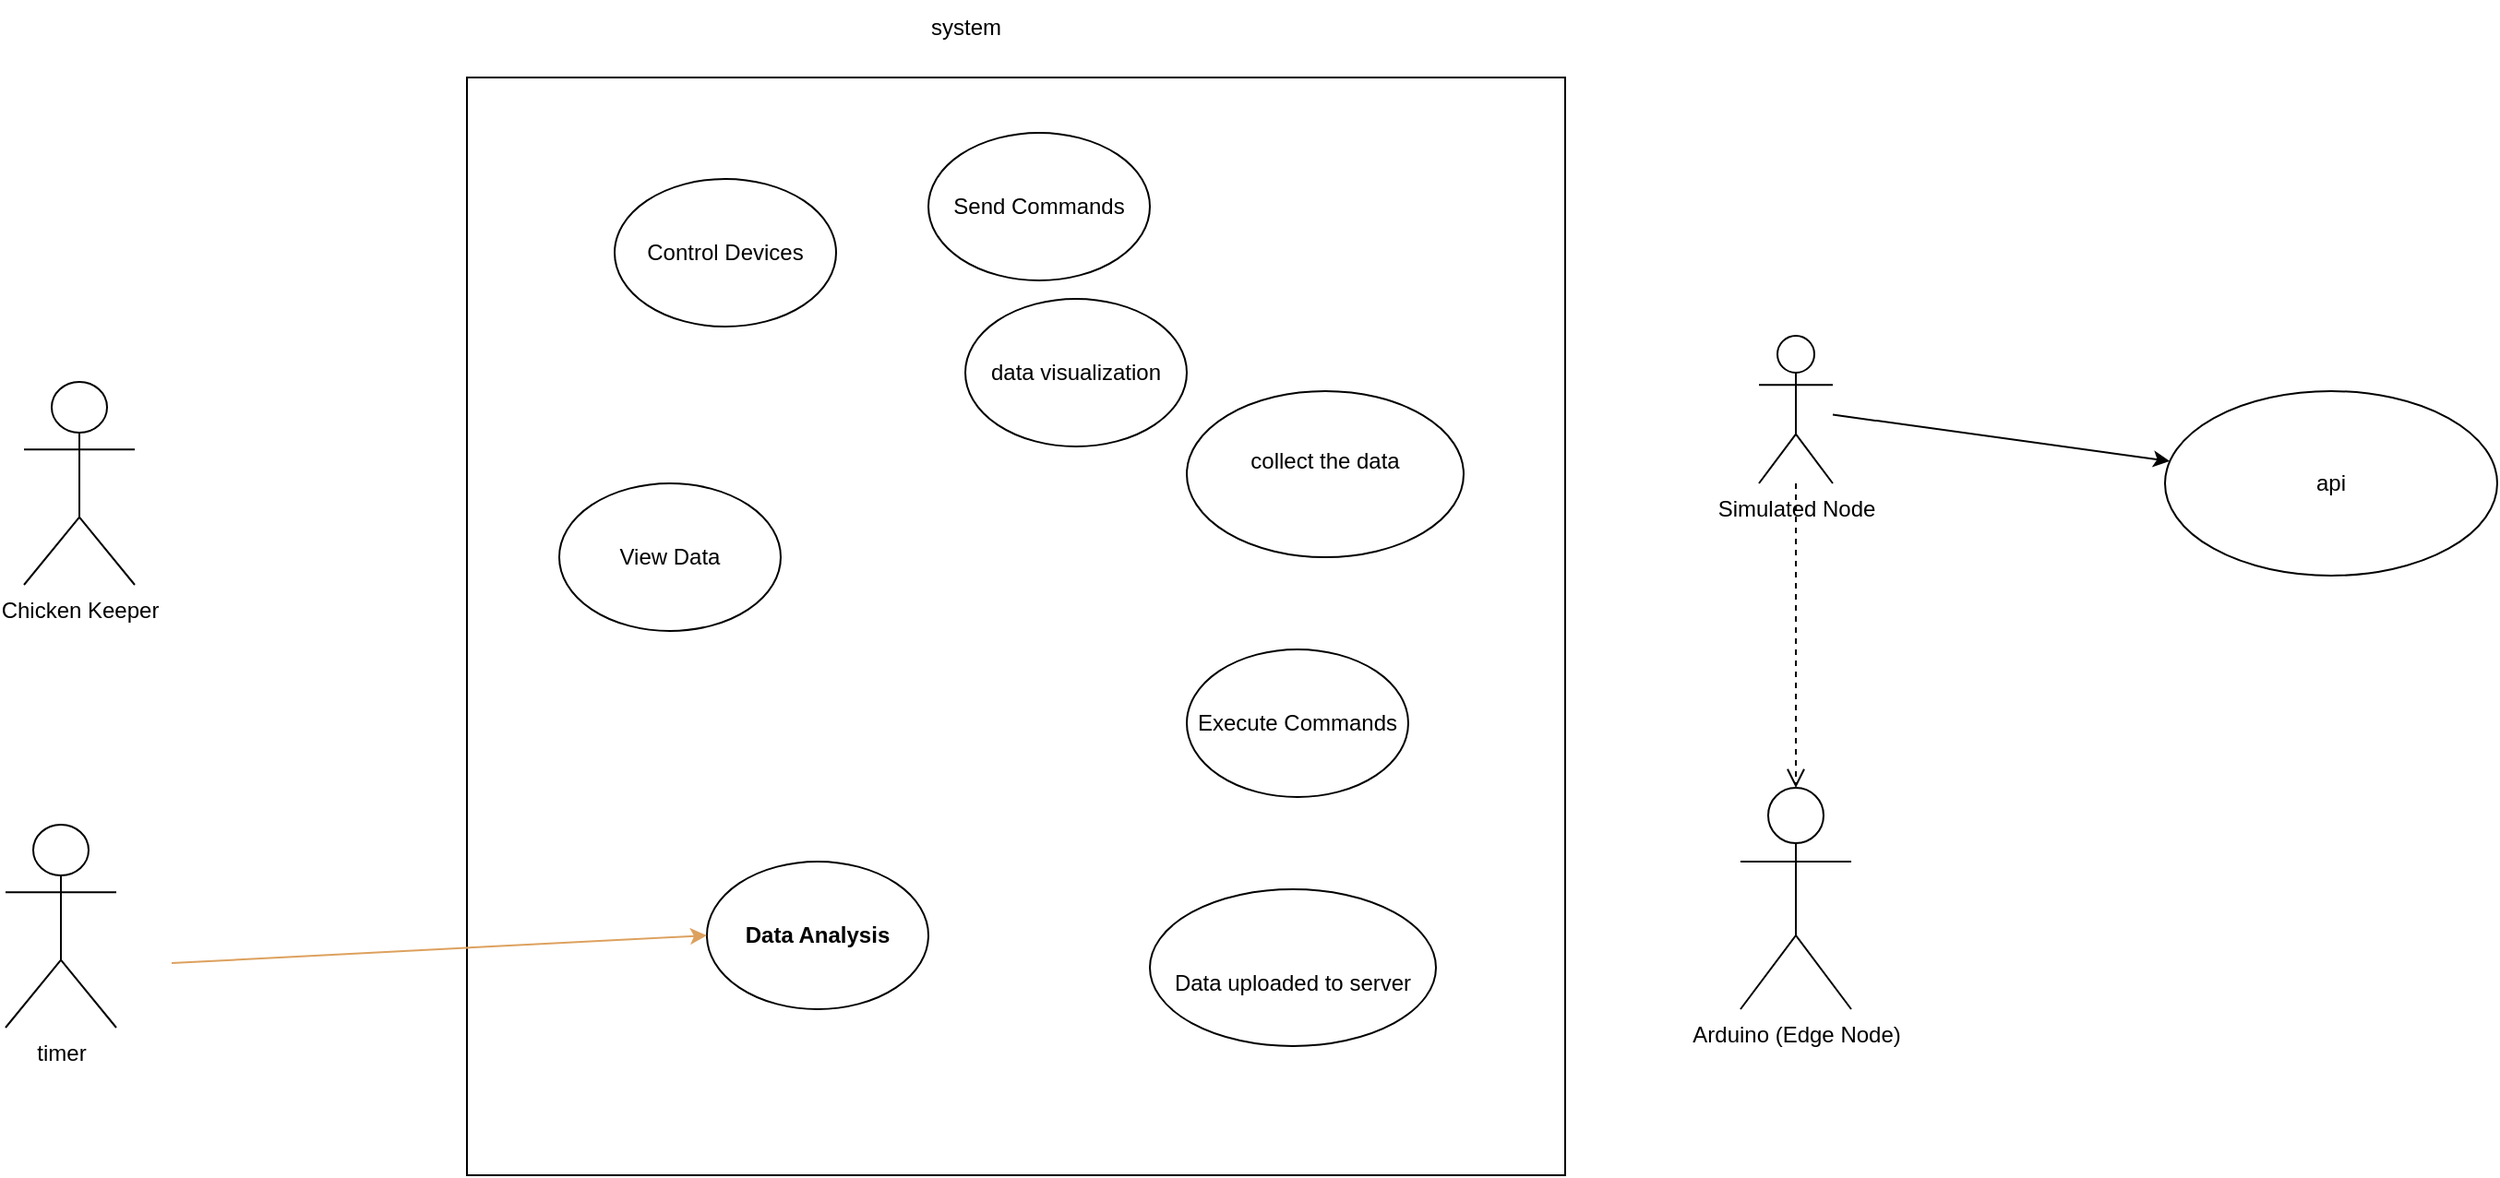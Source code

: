 <mxfile version="25.0.1">
  <diagram name="第 1 页" id="ES20mQ7BriOLf49WPt9J">
    <mxGraphModel dx="1334" dy="1992" grid="1" gridSize="10" guides="1" tooltips="1" connect="1" arrows="1" fold="1" page="1" pageScale="1" pageWidth="827" pageHeight="1169" math="0" shadow="0">
      <root>
        <mxCell id="0" />
        <mxCell id="1" parent="0" />
        <mxCell id="FF4aMpnsXdKDseANjQS0-1" value="Chicken Keeper" style="shape=umlActor;verticalLabelPosition=bottom;verticalAlign=top;html=1;outlineConnect=0;" vertex="1" parent="1">
          <mxGeometry x="150" y="205" width="60" height="110" as="geometry" />
        </mxCell>
        <mxCell id="FF4aMpnsXdKDseANjQS0-7" value="&lt;meta charset=&quot;utf-8&quot;&gt;Arduino (Edge Node)" style="shape=umlActor;verticalLabelPosition=bottom;verticalAlign=top;html=1;outlineConnect=0;" vertex="1" parent="1">
          <mxGeometry x="1080" y="425" width="60" height="120" as="geometry" />
        </mxCell>
        <mxCell id="FF4aMpnsXdKDseANjQS0-13" value="&lt;span style=&quot;text-wrap-mode: nowrap;&quot;&gt;api&lt;/span&gt;" style="ellipse;whiteSpace=wrap;html=1;" vertex="1" parent="1">
          <mxGeometry x="1310" y="210" width="180" height="100" as="geometry" />
        </mxCell>
        <mxCell id="FF4aMpnsXdKDseANjQS0-29" value="&lt;meta charset=&quot;utf-8&quot;&gt;Simulated Node" style="shape=umlActor;verticalLabelPosition=bottom;verticalAlign=top;html=1;outlineConnect=0;" vertex="1" parent="1">
          <mxGeometry x="1090" y="180" width="40" height="80" as="geometry" />
        </mxCell>
        <mxCell id="FF4aMpnsXdKDseANjQS0-31" value="" style="endArrow=classic;html=1;rounded=0;" edge="1" parent="1" source="FF4aMpnsXdKDseANjQS0-29" target="FF4aMpnsXdKDseANjQS0-13">
          <mxGeometry width="50" height="50" relative="1" as="geometry">
            <mxPoint x="1300" y="280" as="sourcePoint" />
            <mxPoint x="1210" y="240" as="targetPoint" />
          </mxGeometry>
        </mxCell>
        <mxCell id="FF4aMpnsXdKDseANjQS0-39" value="" style="html=1;verticalAlign=bottom;endArrow=open;dashed=1;endSize=8;curved=0;rounded=0;" edge="1" parent="1" source="FF4aMpnsXdKDseANjQS0-29" target="FF4aMpnsXdKDseANjQS0-7">
          <mxGeometry relative="1" as="geometry">
            <mxPoint x="1200" y="310" as="sourcePoint" />
            <mxPoint x="970" y="470" as="targetPoint" />
          </mxGeometry>
        </mxCell>
        <mxCell id="FF4aMpnsXdKDseANjQS0-47" value="" style="whiteSpace=wrap;html=1;aspect=fixed;" vertex="1" parent="1">
          <mxGeometry x="390" y="40" width="595" height="595" as="geometry" />
        </mxCell>
        <mxCell id="FF4aMpnsXdKDseANjQS0-48" value="Control Devices" style="ellipse;whiteSpace=wrap;html=1;" vertex="1" parent="1">
          <mxGeometry x="470" y="95" width="120" height="80" as="geometry" />
        </mxCell>
        <mxCell id="FF4aMpnsXdKDseANjQS0-49" value="View Data" style="ellipse;whiteSpace=wrap;html=1;" vertex="1" parent="1">
          <mxGeometry x="440" y="260" width="120" height="80" as="geometry" />
        </mxCell>
        <mxCell id="FF4aMpnsXdKDseANjQS0-52" value="&lt;strong&gt;Data Analysis&lt;/strong&gt;" style="ellipse;whiteSpace=wrap;html=1;" vertex="1" parent="1">
          <mxGeometry x="520" y="465" width="120" height="80" as="geometry" />
        </mxCell>
        <mxCell id="FF4aMpnsXdKDseANjQS0-53" value="Send Commands" style="ellipse;whiteSpace=wrap;html=1;" vertex="1" parent="1">
          <mxGeometry x="640" y="70" width="120" height="80" as="geometry" />
        </mxCell>
        <mxCell id="FF4aMpnsXdKDseANjQS0-54" value="&lt;span style=&quot;text-wrap-mode: nowrap;&quot;&gt;data visualization&lt;/span&gt;" style="ellipse;whiteSpace=wrap;html=1;" vertex="1" parent="1">
          <mxGeometry x="660" y="160" width="120" height="80" as="geometry" />
        </mxCell>
        <mxCell id="FF4aMpnsXdKDseANjQS0-57" value="collect the data&lt;div&gt;&lt;br&gt;&lt;/div&gt;" style="ellipse;whiteSpace=wrap;html=1;" vertex="1" parent="1">
          <mxGeometry x="780" y="210" width="150" height="90" as="geometry" />
        </mxCell>
        <mxCell id="FF4aMpnsXdKDseANjQS0-59" value="Execute Commands" style="ellipse;whiteSpace=wrap;html=1;" vertex="1" parent="1">
          <mxGeometry x="780" y="350" width="120" height="80" as="geometry" />
        </mxCell>
        <mxCell id="FF4aMpnsXdKDseANjQS0-60" value="&lt;div style=&quot;text-wrap-mode: nowrap;&quot;&gt;&lt;br&gt;&lt;/div&gt;&lt;div style=&quot;text-wrap-mode: nowrap;&quot;&gt;Data uploaded to server&lt;/div&gt;" style="ellipse;whiteSpace=wrap;html=1;" vertex="1" parent="1">
          <mxGeometry x="760" y="480" width="155" height="85" as="geometry" />
        </mxCell>
        <mxCell id="FF4aMpnsXdKDseANjQS0-62" value="&lt;font color=&quot;#000000&quot;&gt;system&lt;/font&gt;" style="text;html=1;align=center;verticalAlign=middle;resizable=0;points=[];autosize=1;strokeColor=none;fillColor=none;fontColor=#FEFAE0;" vertex="1" parent="1">
          <mxGeometry x="630" y="-2" width="60" height="30" as="geometry" />
        </mxCell>
        <mxCell id="FF4aMpnsXdKDseANjQS0-64" value="timer&lt;div&gt;&lt;br&gt;&lt;/div&gt;" style="shape=umlActor;verticalLabelPosition=bottom;verticalAlign=top;html=1;outlineConnect=0;" vertex="1" parent="1">
          <mxGeometry x="140" y="445" width="60" height="110" as="geometry" />
        </mxCell>
        <mxCell id="FF4aMpnsXdKDseANjQS0-65" value="" style="endArrow=classic;html=1;rounded=0;strokeColor=#DDA15E;fontColor=#000000;fillColor=#BC6C25;entryX=0;entryY=0.5;entryDx=0;entryDy=0;" edge="1" parent="1" target="FF4aMpnsXdKDseANjQS0-52">
          <mxGeometry width="50" height="50" relative="1" as="geometry">
            <mxPoint x="230" y="520" as="sourcePoint" />
            <mxPoint x="280" y="470" as="targetPoint" />
          </mxGeometry>
        </mxCell>
      </root>
    </mxGraphModel>
  </diagram>
</mxfile>
